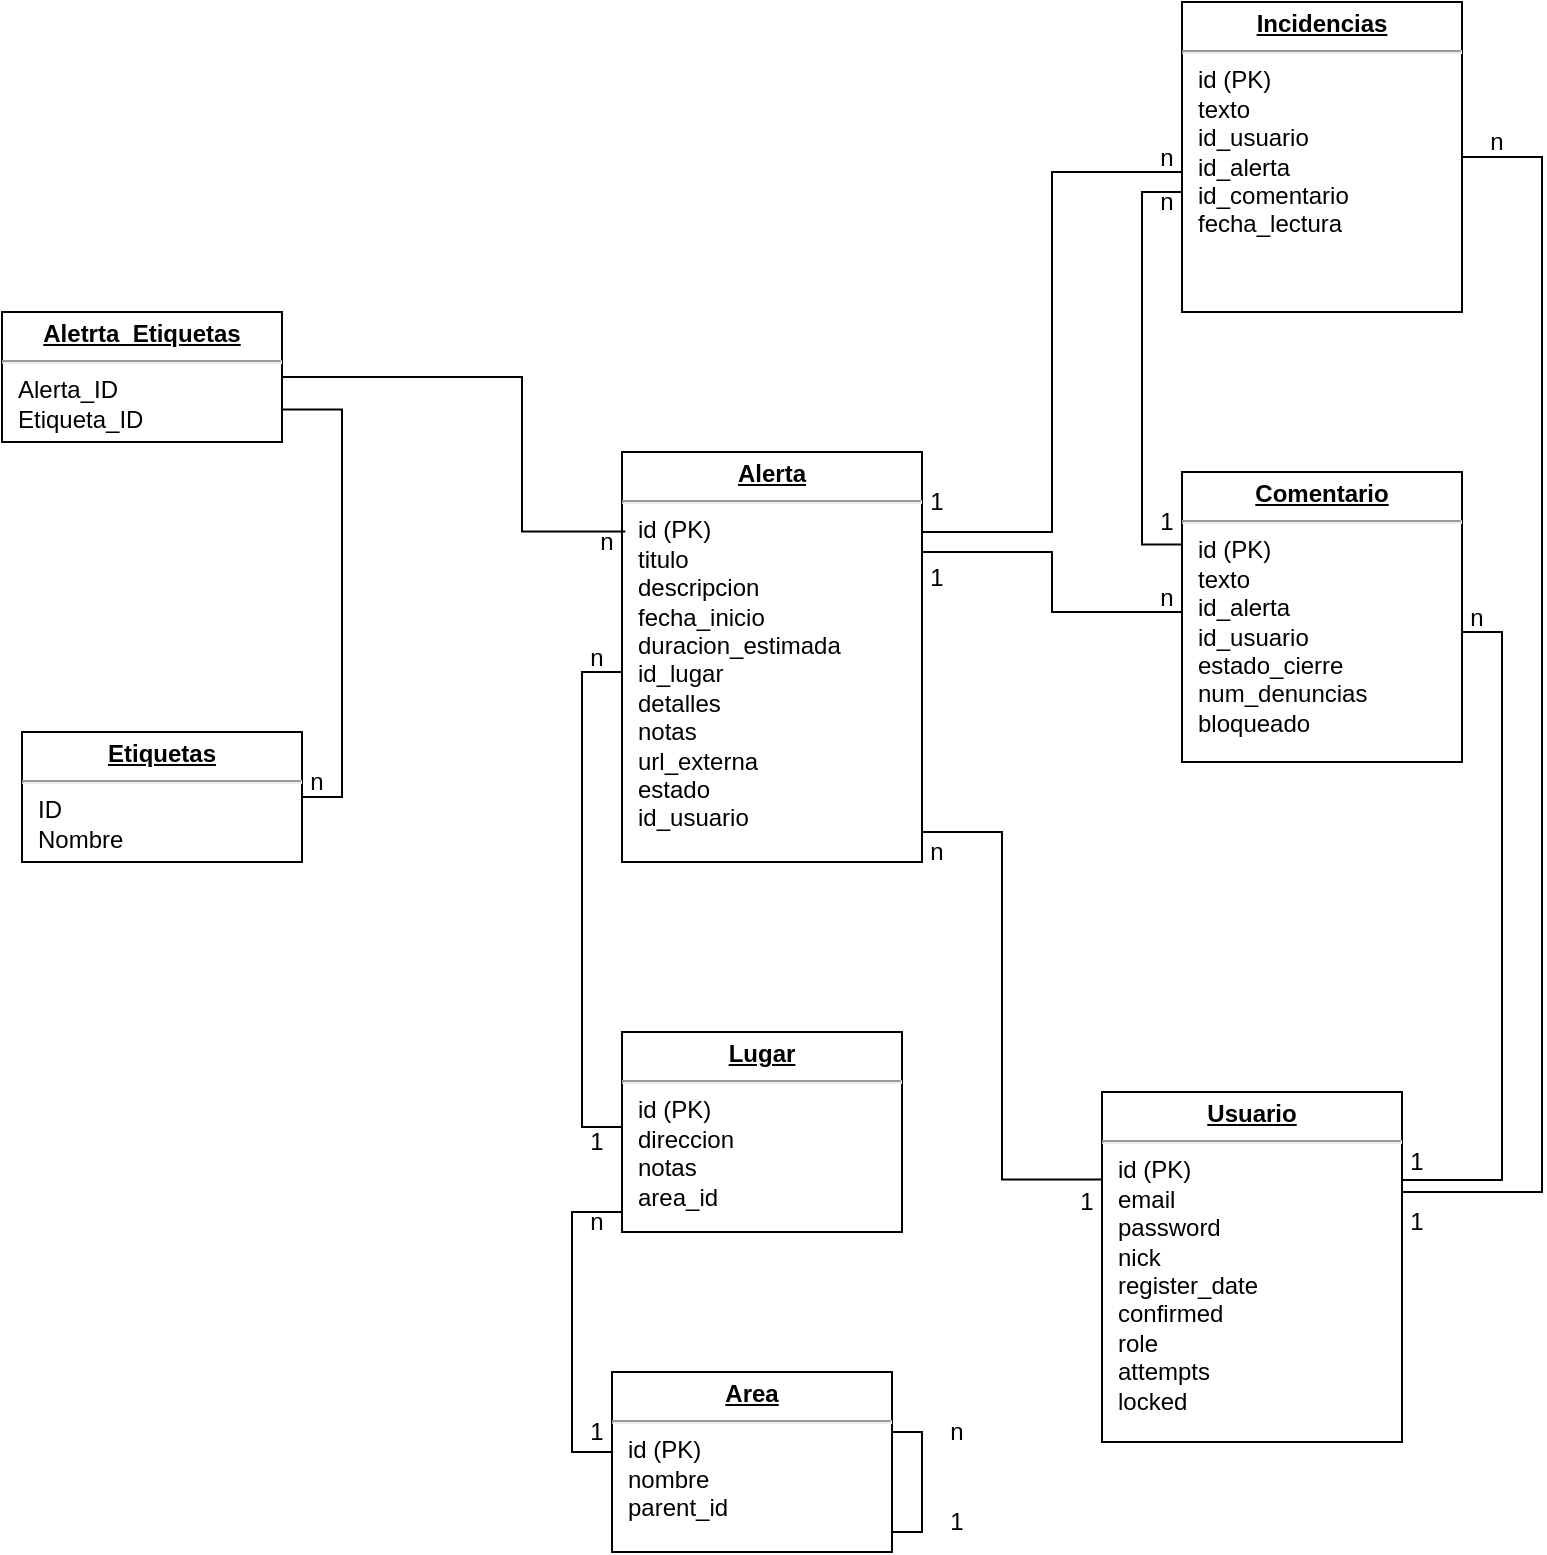 <mxfile version="26.0.7">
  <diagram name="Page-1" id="a7904f86-f2b4-8e86-fa97-74104820619b">
    <mxGraphModel dx="1909" dy="782" grid="1" gridSize="10" guides="1" tooltips="1" connect="1" arrows="1" fold="1" page="0" pageScale="1" pageWidth="1100" pageHeight="850" background="none" math="0" shadow="0">
      <root>
        <mxCell id="0" />
        <mxCell id="1" parent="0" />
        <mxCell id="tJ0CaQ-dV3KWWaO9YDSK-1" style="edgeStyle=orthogonalEdgeStyle;rounded=0;orthogonalLoop=1;jettySize=auto;html=1;exitX=1;exitY=0.75;exitDx=0;exitDy=0;entryX=1;entryY=0.5;entryDx=0;entryDy=0;endArrow=none;startFill=0;" edge="1" parent="1" source="24794b860abc3c2d-1" target="24794b860abc3c2d-16">
          <mxGeometry relative="1" as="geometry" />
        </mxCell>
        <mxCell id="24794b860abc3c2d-1" value="&lt;p style=&quot;margin: 0px ; margin-top: 4px ; text-align: center ; text-decoration: underline&quot;&gt;&lt;b&gt;Aletrta_Etiquetas&lt;/b&gt;&lt;/p&gt;&lt;hr&gt;&lt;p style=&quot;margin: 0px ; margin-left: 8px&quot;&gt;Alerta_ID&lt;/p&gt;&lt;p style=&quot;margin: 0px ; margin-left: 8px&quot;&gt;Etiqueta_ID&lt;/p&gt;" style="verticalAlign=top;align=left;overflow=fill;fontSize=12;fontFamily=Helvetica;html=1;rounded=0;shadow=0;comic=0;labelBackgroundColor=none;strokeWidth=1" parent="1" vertex="1">
          <mxGeometry x="-230" y="290" width="140" height="65" as="geometry" />
        </mxCell>
        <mxCell id="24794b860abc3c2d-16" value="&lt;p style=&quot;margin: 0px ; margin-top: 4px ; text-align: center ; text-decoration: underline&quot;&gt;&lt;b&gt;Etiquetas&lt;/b&gt;&lt;/p&gt;&lt;hr&gt;&lt;p style=&quot;margin: 0px ; margin-left: 8px&quot;&gt;ID&lt;/p&gt;&lt;p style=&quot;margin: 0px ; margin-left: 8px&quot;&gt;Nombre&lt;/p&gt;" style="verticalAlign=top;align=left;overflow=fill;fontSize=12;fontFamily=Helvetica;html=1;rounded=0;shadow=0;comic=0;labelBackgroundColor=none;strokeWidth=1" parent="1" vertex="1">
          <mxGeometry x="-220" y="500" width="140" height="65" as="geometry" />
        </mxCell>
        <mxCell id="tJ0CaQ-dV3KWWaO9YDSK-6" style="edgeStyle=orthogonalEdgeStyle;rounded=0;orthogonalLoop=1;jettySize=auto;html=1;exitX=0;exitY=0.5;exitDx=0;exitDy=0;entryX=0;entryY=0.5;entryDx=0;entryDy=0;endArrow=none;startFill=0;" edge="1" parent="1">
          <mxGeometry relative="1" as="geometry">
            <mxPoint x="80" y="470.01" as="sourcePoint" />
            <mxPoint x="80" y="707.51" as="targetPoint" />
            <Array as="points">
              <mxPoint x="60" y="469.51" />
              <mxPoint x="60" y="697.51" />
              <mxPoint x="80" y="697.51" />
            </Array>
          </mxGeometry>
        </mxCell>
        <mxCell id="tJ0CaQ-dV3KWWaO9YDSK-7" style="edgeStyle=orthogonalEdgeStyle;rounded=0;orthogonalLoop=1;jettySize=auto;html=1;exitX=1;exitY=1;exitDx=0;exitDy=0;entryX=0;entryY=0.25;entryDx=0;entryDy=0;endArrow=none;startFill=0;" edge="1" parent="1" source="24794b860abc3c2d-17" target="24794b860abc3c2d-19">
          <mxGeometry relative="1" as="geometry">
            <Array as="points">
              <mxPoint x="230" y="550" />
              <mxPoint x="270" y="550" />
              <mxPoint x="270" y="724" />
            </Array>
          </mxGeometry>
        </mxCell>
        <mxCell id="tJ0CaQ-dV3KWWaO9YDSK-11" style="edgeStyle=orthogonalEdgeStyle;rounded=0;orthogonalLoop=1;jettySize=auto;html=1;exitX=1;exitY=0.25;exitDx=0;exitDy=0;entryX=0;entryY=0.5;entryDx=0;entryDy=0;endArrow=none;startFill=0;" edge="1" parent="1" source="24794b860abc3c2d-17" target="24794b860abc3c2d-21">
          <mxGeometry relative="1" as="geometry">
            <Array as="points">
              <mxPoint x="230" y="400" />
              <mxPoint x="295" y="400" />
              <mxPoint x="295" y="220" />
              <mxPoint x="360" y="220" />
            </Array>
          </mxGeometry>
        </mxCell>
        <mxCell id="tJ0CaQ-dV3KWWaO9YDSK-12" style="edgeStyle=orthogonalEdgeStyle;rounded=0;orthogonalLoop=1;jettySize=auto;html=1;exitX=1;exitY=0.25;exitDx=0;exitDy=0;entryX=0;entryY=0.5;entryDx=0;entryDy=0;endArrow=none;startFill=0;" edge="1" parent="1" source="24794b860abc3c2d-17" target="24794b860abc3c2d-18">
          <mxGeometry relative="1" as="geometry">
            <Array as="points">
              <mxPoint x="230" y="410" />
              <mxPoint x="295" y="410" />
              <mxPoint x="295" y="440" />
              <mxPoint x="360" y="440" />
            </Array>
          </mxGeometry>
        </mxCell>
        <mxCell id="24794b860abc3c2d-17" value="&lt;p style=&quot;margin: 0px ; margin-top: 4px ; text-align: center ; text-decoration: underline&quot;&gt;&lt;b&gt;Alerta&lt;/b&gt;&lt;/p&gt;&lt;hr&gt;&lt;p style=&quot;margin: 0px ; margin-left: 8px&quot;&gt;id (PK)&lt;/p&gt;&lt;p style=&quot;margin: 0px ; margin-left: 8px&quot;&gt;titulo&lt;/p&gt;&lt;p style=&quot;margin: 0px ; margin-left: 8px&quot;&gt;descripcion&lt;/p&gt;&lt;p style=&quot;margin: 0px ; margin-left: 8px&quot;&gt;fecha_inicio&lt;/p&gt;&lt;p style=&quot;margin: 0px ; margin-left: 8px&quot;&gt;duracion_estimada&lt;/p&gt;&lt;p style=&quot;margin: 0px ; margin-left: 8px&quot;&gt;id_lugar&lt;/p&gt;&lt;p style=&quot;margin: 0px ; margin-left: 8px&quot;&gt;detalles&lt;/p&gt;&lt;p style=&quot;margin: 0px ; margin-left: 8px&quot;&gt;notas&lt;/p&gt;&lt;p style=&quot;margin: 0px ; margin-left: 8px&quot;&gt;url_externa&lt;/p&gt;&lt;p style=&quot;margin: 0px ; margin-left: 8px&quot;&gt;estado&lt;/p&gt;&lt;p style=&quot;margin: 0px ; margin-left: 8px&quot;&gt;id_usuario&lt;/p&gt;" style="verticalAlign=top;align=left;overflow=fill;fontSize=12;fontFamily=Helvetica;html=1;rounded=0;shadow=0;comic=0;labelBackgroundColor=none;strokeWidth=1" parent="1" vertex="1">
          <mxGeometry x="80" y="360" width="150" height="205" as="geometry" />
        </mxCell>
        <mxCell id="tJ0CaQ-dV3KWWaO9YDSK-13" style="edgeStyle=orthogonalEdgeStyle;rounded=0;orthogonalLoop=1;jettySize=auto;html=1;exitX=1;exitY=0.5;exitDx=0;exitDy=0;entryX=1;entryY=0.25;entryDx=0;entryDy=0;endArrow=none;startFill=0;" edge="1" parent="1" source="24794b860abc3c2d-18" target="24794b860abc3c2d-19">
          <mxGeometry relative="1" as="geometry">
            <Array as="points">
              <mxPoint x="500" y="450" />
              <mxPoint x="520" y="450" />
              <mxPoint x="520" y="724" />
              <mxPoint x="470" y="724" />
            </Array>
          </mxGeometry>
        </mxCell>
        <mxCell id="24794b860abc3c2d-18" value="&lt;p style=&quot;margin: 0px ; margin-top: 4px ; text-align: center ; text-decoration: underline&quot;&gt;&lt;b&gt;Comentario&lt;/b&gt;&lt;/p&gt;&lt;hr&gt;&lt;p style=&quot;margin: 0px ; margin-left: 8px&quot;&gt;id (PK)&lt;/p&gt;&lt;p style=&quot;margin: 0px ; margin-left: 8px&quot;&gt;texto&lt;/p&gt;&lt;p style=&quot;margin: 0px ; margin-left: 8px&quot;&gt;id_alerta&lt;/p&gt;&lt;p style=&quot;margin: 0px ; margin-left: 8px&quot;&gt;id_usuario&lt;/p&gt;&lt;p style=&quot;margin: 0px ; margin-left: 8px&quot;&gt;estado_cierre&lt;/p&gt;&lt;p style=&quot;margin: 0px ; margin-left: 8px&quot;&gt;num_denuncias&lt;/p&gt;&lt;p style=&quot;margin: 0px ; margin-left: 8px&quot;&gt;bloqueado&lt;/p&gt;" style="verticalAlign=top;align=left;overflow=fill;fontSize=12;fontFamily=Helvetica;html=1;rounded=0;shadow=0;comic=0;labelBackgroundColor=none;strokeWidth=1" parent="1" vertex="1">
          <mxGeometry x="360" y="370" width="140" height="145" as="geometry" />
        </mxCell>
        <mxCell id="24794b860abc3c2d-19" value="&lt;p style=&quot;margin: 0px ; margin-top: 4px ; text-align: center ; text-decoration: underline&quot;&gt;&lt;b&gt;Usuario&lt;/b&gt;&lt;/p&gt;&lt;hr&gt;&lt;p style=&quot;margin: 0px ; margin-left: 8px&quot;&gt;id (PK)&lt;/p&gt;&lt;p style=&quot;margin: 0px ; margin-left: 8px&quot;&gt;email&lt;/p&gt;&lt;p style=&quot;margin: 0px ; margin-left: 8px&quot;&gt;password&lt;/p&gt;&lt;p style=&quot;margin: 0px ; margin-left: 8px&quot;&gt;nick&lt;/p&gt;&lt;p style=&quot;margin: 0px ; margin-left: 8px&quot;&gt;register_date&lt;/p&gt;&lt;p style=&quot;margin: 0px ; margin-left: 8px&quot;&gt;confirmed&lt;/p&gt;&lt;p style=&quot;margin: 0px ; margin-left: 8px&quot;&gt;role&lt;/p&gt;&lt;p style=&quot;margin: 0px ; margin-left: 8px&quot;&gt;attempts&lt;/p&gt;&lt;p style=&quot;margin: 0px ; margin-left: 8px&quot;&gt;locked&lt;/p&gt;&lt;div&gt;&lt;br&gt;&lt;/div&gt;" style="verticalAlign=top;align=left;overflow=fill;fontSize=12;fontFamily=Helvetica;html=1;rounded=0;shadow=0;comic=0;labelBackgroundColor=none;strokeWidth=1" parent="1" vertex="1">
          <mxGeometry x="320" y="680" width="150" height="175" as="geometry" />
        </mxCell>
        <mxCell id="24794b860abc3c2d-20" value="&lt;p style=&quot;margin: 0px ; margin-top: 4px ; text-align: center ; text-decoration: underline&quot;&gt;&lt;b&gt;Area&lt;/b&gt;&lt;/p&gt;&lt;hr&gt;&lt;p style=&quot;margin: 0px ; margin-left: 8px&quot;&gt;id (PK)&lt;/p&gt;&lt;p style=&quot;margin: 0px ; margin-left: 8px&quot;&gt;nombre&lt;/p&gt;&lt;p style=&quot;margin: 0px ; margin-left: 8px&quot;&gt;parent_id&lt;/p&gt;" style="verticalAlign=top;align=left;overflow=fill;fontSize=12;fontFamily=Helvetica;html=1;rounded=0;shadow=0;comic=0;labelBackgroundColor=none;strokeWidth=1" parent="1" vertex="1">
          <mxGeometry x="75" y="820" width="140" height="90" as="geometry" />
        </mxCell>
        <mxCell id="tJ0CaQ-dV3KWWaO9YDSK-9" style="edgeStyle=orthogonalEdgeStyle;rounded=0;orthogonalLoop=1;jettySize=auto;html=1;exitX=1;exitY=0.5;exitDx=0;exitDy=0;entryX=1;entryY=0.25;entryDx=0;entryDy=0;endArrow=none;startFill=0;" edge="1" parent="1" source="24794b860abc3c2d-21" target="24794b860abc3c2d-19">
          <mxGeometry relative="1" as="geometry">
            <Array as="points">
              <mxPoint x="540" y="213" />
              <mxPoint x="540" y="730" />
              <mxPoint x="470" y="730" />
            </Array>
          </mxGeometry>
        </mxCell>
        <mxCell id="tJ0CaQ-dV3KWWaO9YDSK-10" style="edgeStyle=orthogonalEdgeStyle;rounded=0;orthogonalLoop=1;jettySize=auto;html=1;exitX=0;exitY=0.5;exitDx=0;exitDy=0;entryX=0;entryY=0.25;entryDx=0;entryDy=0;endArrow=none;startFill=0;" edge="1" parent="1" source="24794b860abc3c2d-21" target="24794b860abc3c2d-18">
          <mxGeometry relative="1" as="geometry">
            <Array as="points">
              <mxPoint x="360" y="230" />
              <mxPoint x="340" y="230" />
              <mxPoint x="340" y="406" />
            </Array>
          </mxGeometry>
        </mxCell>
        <mxCell id="24794b860abc3c2d-21" value="&lt;p style=&quot;margin: 0px ; margin-top: 4px ; text-align: center ; text-decoration: underline&quot;&gt;&lt;b&gt;Incidencias&lt;/b&gt;&lt;/p&gt;&lt;hr&gt;&lt;p style=&quot;margin: 0px ; margin-left: 8px&quot;&gt;id (PK)&lt;/p&gt;&lt;p style=&quot;margin: 0px ; margin-left: 8px&quot;&gt;texto&lt;/p&gt;&lt;p style=&quot;margin: 0px ; margin-left: 8px&quot;&gt;id_usuario&lt;/p&gt;&lt;p style=&quot;margin: 0px ; margin-left: 8px&quot;&gt;id_alerta&lt;/p&gt;&lt;p style=&quot;margin: 0px ; margin-left: 8px&quot;&gt;id_comentario&lt;/p&gt;&lt;p style=&quot;margin: 0px ; margin-left: 8px&quot;&gt;fecha_lectura&lt;/p&gt;" style="verticalAlign=top;align=left;overflow=fill;fontSize=12;fontFamily=Helvetica;html=1;rounded=0;shadow=0;comic=0;labelBackgroundColor=none;strokeWidth=1" parent="1" vertex="1">
          <mxGeometry x="360" y="135" width="140" height="155" as="geometry" />
        </mxCell>
        <mxCell id="tJ0CaQ-dV3KWWaO9YDSK-5" style="edgeStyle=orthogonalEdgeStyle;rounded=0;orthogonalLoop=1;jettySize=auto;html=1;exitX=0;exitY=0.75;exitDx=0;exitDy=0;entryX=0;entryY=0.5;entryDx=0;entryDy=0;endArrow=none;startFill=0;" edge="1" parent="1">
          <mxGeometry relative="1" as="geometry">
            <mxPoint x="80" y="720" as="sourcePoint" />
            <mxPoint x="75" y="860" as="targetPoint" />
            <Array as="points">
              <mxPoint x="80" y="740" />
              <mxPoint x="55" y="740" />
              <mxPoint x="55" y="860" />
            </Array>
          </mxGeometry>
        </mxCell>
        <mxCell id="24794b860abc3c2d-22" value="&lt;p style=&quot;margin: 0px ; margin-top: 4px ; text-align: center ; text-decoration: underline&quot;&gt;&lt;b&gt;Lugar&lt;/b&gt;&lt;/p&gt;&lt;hr&gt;&lt;p style=&quot;margin: 0px ; margin-left: 8px&quot;&gt;id (PK)&lt;/p&gt;&lt;p style=&quot;margin: 0px ; margin-left: 8px&quot;&gt;direccion&lt;/p&gt;&lt;p style=&quot;margin: 0px ; margin-left: 8px&quot;&gt;notas&lt;/p&gt;&lt;p style=&quot;margin: 0px ; margin-left: 8px&quot;&gt;area_id&lt;/p&gt;" style="verticalAlign=top;align=left;overflow=fill;fontSize=12;fontFamily=Helvetica;html=1;rounded=0;shadow=0;comic=0;labelBackgroundColor=none;strokeWidth=1" parent="1" vertex="1">
          <mxGeometry x="80" y="650" width="140" height="100" as="geometry" />
        </mxCell>
        <mxCell id="tJ0CaQ-dV3KWWaO9YDSK-2" style="edgeStyle=orthogonalEdgeStyle;rounded=0;orthogonalLoop=1;jettySize=auto;html=1;exitX=1;exitY=0.5;exitDx=0;exitDy=0;entryX=0.011;entryY=0.194;entryDx=0;entryDy=0;entryPerimeter=0;endArrow=none;startFill=0;" edge="1" parent="1" source="24794b860abc3c2d-1" target="24794b860abc3c2d-17">
          <mxGeometry relative="1" as="geometry">
            <Array as="points">
              <mxPoint x="30" y="323" />
              <mxPoint x="30" y="400" />
            </Array>
          </mxGeometry>
        </mxCell>
        <mxCell id="tJ0CaQ-dV3KWWaO9YDSK-4" style="edgeStyle=orthogonalEdgeStyle;rounded=0;orthogonalLoop=1;jettySize=auto;html=1;endArrow=none;startFill=0;" edge="1" parent="1">
          <mxGeometry relative="1" as="geometry">
            <mxPoint x="215" y="850" as="sourcePoint" />
            <mxPoint x="215" y="900" as="targetPoint" />
            <Array as="points">
              <mxPoint x="230" y="900" />
            </Array>
          </mxGeometry>
        </mxCell>
        <mxCell id="tJ0CaQ-dV3KWWaO9YDSK-14" value="1" style="text;html=1;align=center;verticalAlign=middle;whiteSpace=wrap;rounded=0;" vertex="1" parent="1">
          <mxGeometry x="240" y="890" width="15" height="10" as="geometry" />
        </mxCell>
        <mxCell id="tJ0CaQ-dV3KWWaO9YDSK-16" value="n" style="text;html=1;align=center;verticalAlign=middle;whiteSpace=wrap;rounded=0;" vertex="1" parent="1">
          <mxGeometry x="240" y="845" width="15" height="10" as="geometry" />
        </mxCell>
        <mxCell id="tJ0CaQ-dV3KWWaO9YDSK-17" value="1" style="text;html=1;align=center;verticalAlign=middle;whiteSpace=wrap;rounded=0;" vertex="1" parent="1">
          <mxGeometry x="60" y="845" width="15" height="10" as="geometry" />
        </mxCell>
        <mxCell id="tJ0CaQ-dV3KWWaO9YDSK-18" value="n" style="text;html=1;align=center;verticalAlign=middle;whiteSpace=wrap;rounded=0;" vertex="1" parent="1">
          <mxGeometry x="60" y="740" width="15" height="10" as="geometry" />
        </mxCell>
        <mxCell id="tJ0CaQ-dV3KWWaO9YDSK-19" value="1" style="text;html=1;align=center;verticalAlign=middle;whiteSpace=wrap;rounded=0;" vertex="1" parent="1">
          <mxGeometry x="305" y="730" width="15" height="10" as="geometry" />
        </mxCell>
        <mxCell id="tJ0CaQ-dV3KWWaO9YDSK-20" value="n" style="text;html=1;align=center;verticalAlign=middle;whiteSpace=wrap;rounded=0;" vertex="1" parent="1">
          <mxGeometry x="230" y="555" width="15" height="10" as="geometry" />
        </mxCell>
        <mxCell id="tJ0CaQ-dV3KWWaO9YDSK-21" value="1" style="text;html=1;align=center;verticalAlign=middle;whiteSpace=wrap;rounded=0;" vertex="1" parent="1">
          <mxGeometry x="60" y="700" width="15" height="10" as="geometry" />
        </mxCell>
        <mxCell id="tJ0CaQ-dV3KWWaO9YDSK-22" value="n" style="text;html=1;align=center;verticalAlign=middle;whiteSpace=wrap;rounded=0;" vertex="1" parent="1">
          <mxGeometry x="60" y="457.5" width="15" height="10" as="geometry" />
        </mxCell>
        <mxCell id="tJ0CaQ-dV3KWWaO9YDSK-23" value="1" style="text;html=1;align=center;verticalAlign=middle;whiteSpace=wrap;rounded=0;" vertex="1" parent="1">
          <mxGeometry x="470" y="740" width="15" height="10" as="geometry" />
        </mxCell>
        <mxCell id="tJ0CaQ-dV3KWWaO9YDSK-24" value="n" style="text;html=1;align=center;verticalAlign=middle;whiteSpace=wrap;rounded=0;" vertex="1" parent="1">
          <mxGeometry x="510" y="200" width="15" height="10" as="geometry" />
        </mxCell>
        <mxCell id="tJ0CaQ-dV3KWWaO9YDSK-25" value="1" style="text;html=1;align=center;verticalAlign=middle;whiteSpace=wrap;rounded=0;" vertex="1" parent="1">
          <mxGeometry x="470" y="710" width="15" height="10" as="geometry" />
        </mxCell>
        <mxCell id="tJ0CaQ-dV3KWWaO9YDSK-26" value="n" style="text;html=1;align=center;verticalAlign=middle;whiteSpace=wrap;rounded=0;" vertex="1" parent="1">
          <mxGeometry x="500" y="437.5" width="15" height="10" as="geometry" />
        </mxCell>
        <mxCell id="tJ0CaQ-dV3KWWaO9YDSK-33" value="n" style="text;html=1;align=center;verticalAlign=middle;whiteSpace=wrap;rounded=0;" vertex="1" parent="1">
          <mxGeometry x="-80" y="520" width="15" height="10" as="geometry" />
        </mxCell>
        <mxCell id="tJ0CaQ-dV3KWWaO9YDSK-34" value="n" style="text;html=1;align=center;verticalAlign=middle;whiteSpace=wrap;rounded=0;" vertex="1" parent="1">
          <mxGeometry x="65" y="400" width="15" height="10" as="geometry" />
        </mxCell>
        <mxCell id="tJ0CaQ-dV3KWWaO9YDSK-35" value="1" style="text;html=1;align=center;verticalAlign=middle;whiteSpace=wrap;rounded=0;" vertex="1" parent="1">
          <mxGeometry x="230" y="380" width="15" height="10" as="geometry" />
        </mxCell>
        <mxCell id="tJ0CaQ-dV3KWWaO9YDSK-36" value="n" style="text;html=1;align=center;verticalAlign=middle;whiteSpace=wrap;rounded=0;" vertex="1" parent="1">
          <mxGeometry x="345" y="207.5" width="15" height="10" as="geometry" />
        </mxCell>
        <mxCell id="tJ0CaQ-dV3KWWaO9YDSK-37" value="n" style="text;html=1;align=center;verticalAlign=middle;whiteSpace=wrap;rounded=0;" vertex="1" parent="1">
          <mxGeometry x="345" y="230" width="15" height="10" as="geometry" />
        </mxCell>
        <mxCell id="tJ0CaQ-dV3KWWaO9YDSK-38" value="1" style="text;html=1;align=center;verticalAlign=middle;whiteSpace=wrap;rounded=0;" vertex="1" parent="1">
          <mxGeometry x="345" y="390" width="15" height="10" as="geometry" />
        </mxCell>
        <mxCell id="tJ0CaQ-dV3KWWaO9YDSK-40" value="n" style="text;html=1;align=center;verticalAlign=middle;whiteSpace=wrap;rounded=0;" vertex="1" parent="1">
          <mxGeometry x="345" y="427.5" width="15" height="10" as="geometry" />
        </mxCell>
        <mxCell id="tJ0CaQ-dV3KWWaO9YDSK-41" value="1" style="text;html=1;align=center;verticalAlign=middle;whiteSpace=wrap;rounded=0;" vertex="1" parent="1">
          <mxGeometry x="230" y="417.5" width="15" height="10" as="geometry" />
        </mxCell>
      </root>
    </mxGraphModel>
  </diagram>
</mxfile>
